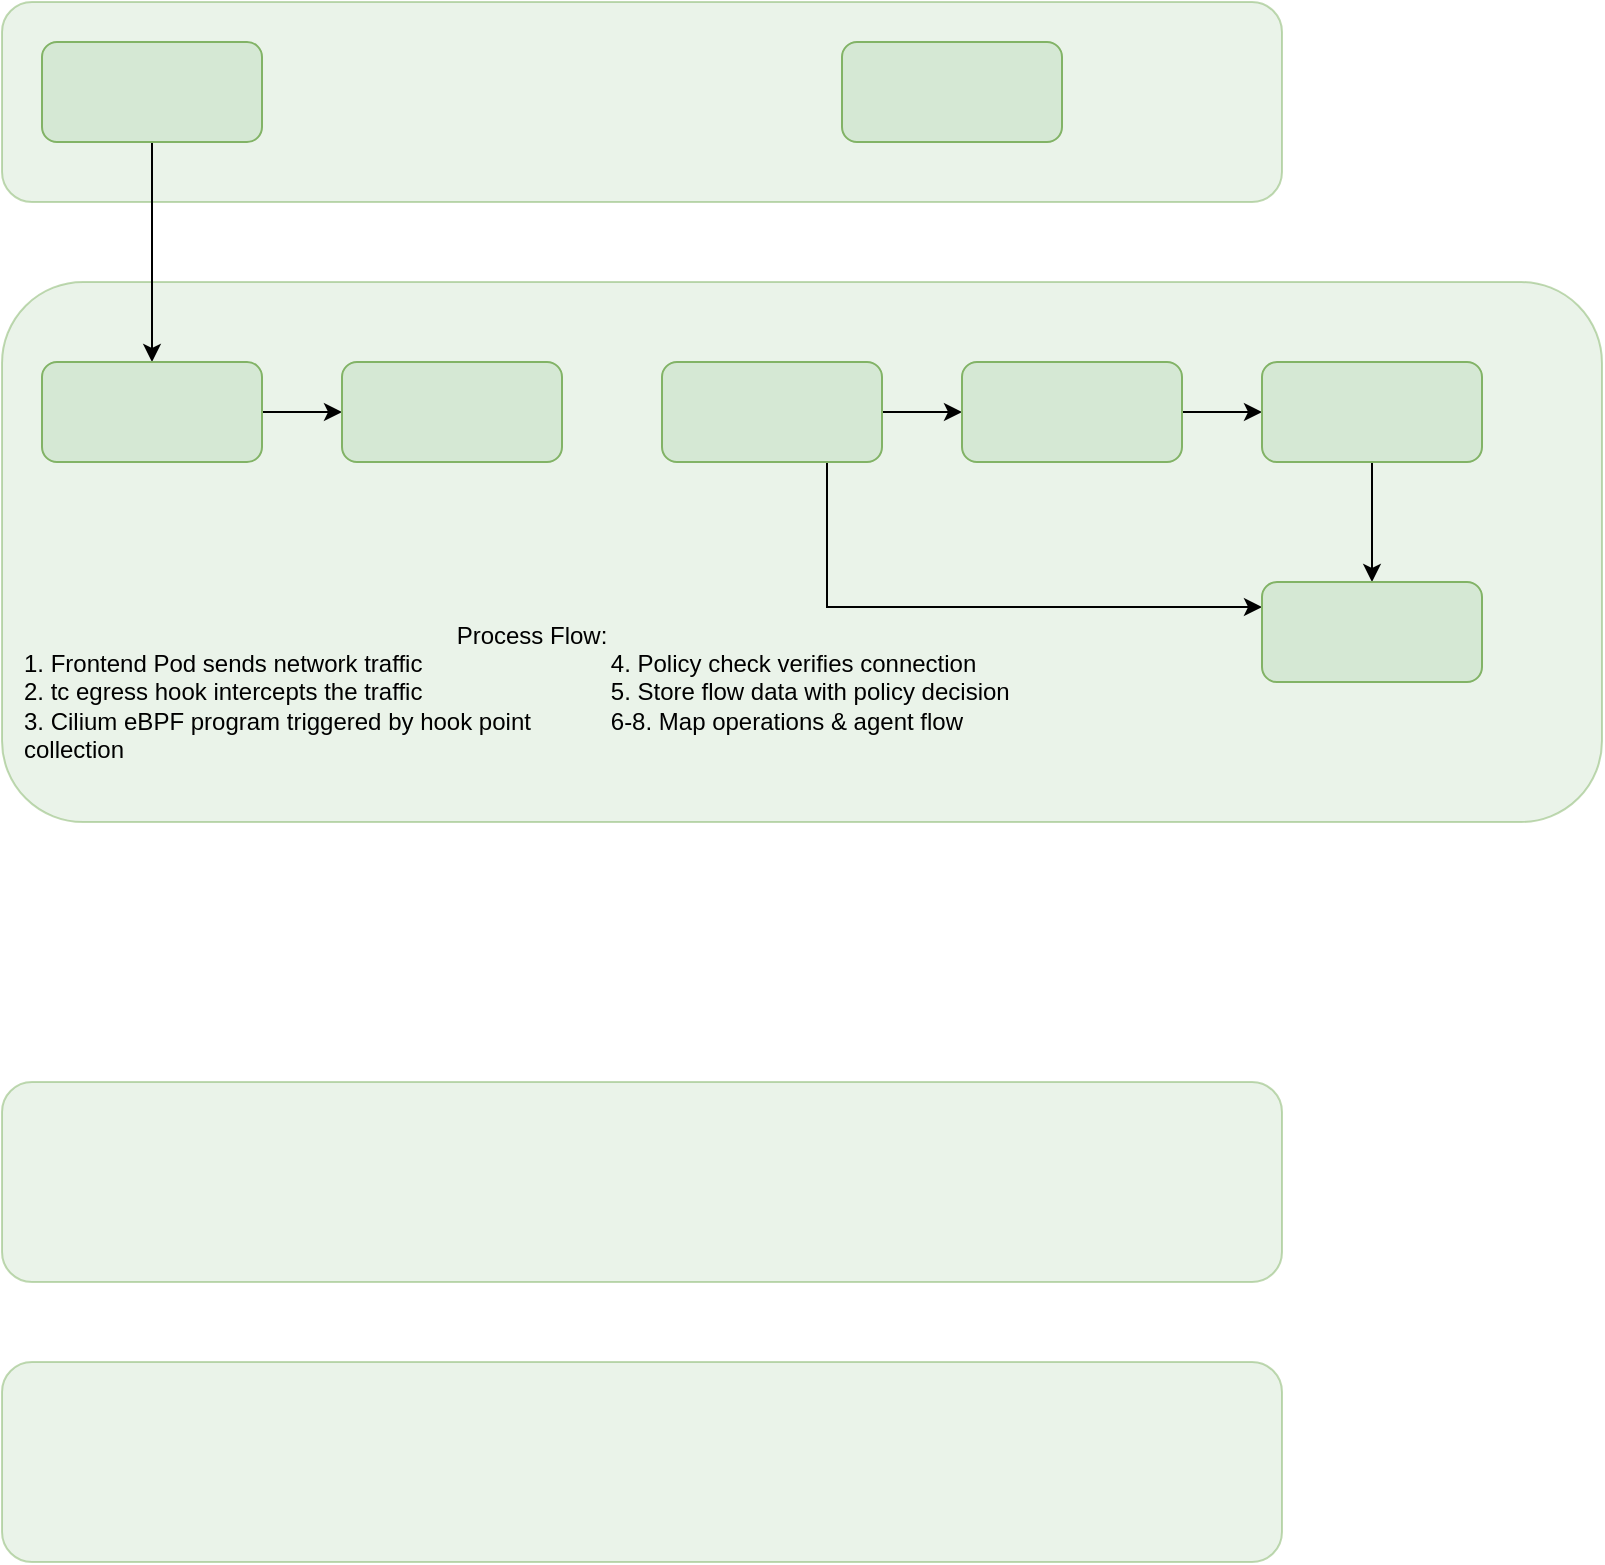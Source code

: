 <mxfile version="28.0.4">
  <diagram name="Page-1" id="CFkTU83PlunPRarvs-fn">
    <mxGraphModel dx="667" dy="533" grid="1" gridSize="10" guides="1" tooltips="1" connect="1" arrows="1" fold="1" page="1" pageScale="1" pageWidth="850" pageHeight="1100" math="0" shadow="0">
      <root>
        <mxCell id="0" />
        <mxCell id="1" parent="0" />
        <mxCell id="uTGP6NqTZdfKWgKjHSfX-2" value="" style="rounded=1;whiteSpace=wrap;html=1;fillColor=#d5e8d4;strokeColor=#82b366;glass=0;shadow=0;opacity=50;" parent="1" vertex="1">
          <mxGeometry x="20" y="240" width="800" height="270" as="geometry" />
        </mxCell>
        <mxCell id="t9Bq_UQ6VEND_BJtQZHo-1" value="" style="rounded=1;whiteSpace=wrap;html=1;fillColor=#d5e8d4;strokeColor=#82b366;glass=0;shadow=0;opacity=50;" parent="1" vertex="1">
          <mxGeometry x="20" y="100" width="640" height="100" as="geometry" />
        </mxCell>
        <mxCell id="BXnyXIVlkYdwDWb7RC4q-12" value="" style="edgeStyle=orthogonalEdgeStyle;rounded=0;orthogonalLoop=1;jettySize=auto;html=1;" edge="1" parent="1" source="t9Bq_UQ6VEND_BJtQZHo-2" target="BXnyXIVlkYdwDWb7RC4q-2">
          <mxGeometry relative="1" as="geometry" />
        </mxCell>
        <mxCell id="t9Bq_UQ6VEND_BJtQZHo-2" value="" style="rounded=1;whiteSpace=wrap;html=1;fillColor=#d5e8d4;strokeColor=#82b366;" parent="1" vertex="1">
          <mxGeometry x="40" y="120" width="110" height="50" as="geometry" />
        </mxCell>
        <mxCell id="uTGP6NqTZdfKWgKjHSfX-3" value="" style="rounded=1;whiteSpace=wrap;html=1;fillColor=#d5e8d4;strokeColor=#82b366;glass=0;shadow=0;opacity=50;" parent="1" vertex="1">
          <mxGeometry x="20" y="640" width="640" height="100" as="geometry" />
        </mxCell>
        <mxCell id="uTGP6NqTZdfKWgKjHSfX-4" value="" style="rounded=1;whiteSpace=wrap;html=1;fillColor=#d5e8d4;strokeColor=#82b366;glass=0;shadow=0;opacity=50;" parent="1" vertex="1">
          <mxGeometry x="20" y="780" width="640" height="100" as="geometry" />
        </mxCell>
        <mxCell id="BXnyXIVlkYdwDWb7RC4q-1" value="" style="rounded=1;whiteSpace=wrap;html=1;fillColor=#d5e8d4;strokeColor=#82b366;" vertex="1" parent="1">
          <mxGeometry x="440" y="120" width="110" height="50" as="geometry" />
        </mxCell>
        <mxCell id="BXnyXIVlkYdwDWb7RC4q-8" value="" style="edgeStyle=orthogonalEdgeStyle;rounded=0;orthogonalLoop=1;jettySize=auto;html=1;" edge="1" parent="1" source="BXnyXIVlkYdwDWb7RC4q-2" target="BXnyXIVlkYdwDWb7RC4q-3">
          <mxGeometry relative="1" as="geometry" />
        </mxCell>
        <mxCell id="BXnyXIVlkYdwDWb7RC4q-2" value="" style="rounded=1;whiteSpace=wrap;html=1;fillColor=#d5e8d4;strokeColor=#82b366;" vertex="1" parent="1">
          <mxGeometry x="40" y="280" width="110" height="50" as="geometry" />
        </mxCell>
        <mxCell id="BXnyXIVlkYdwDWb7RC4q-9" value="" style="edgeStyle=orthogonalEdgeStyle;rounded=0;orthogonalLoop=1;jettySize=auto;html=1;" edge="1" parent="1">
          <mxGeometry relative="1" as="geometry">
            <mxPoint x="190" y="320" as="sourcePoint" />
            <mxPoint x="240" y="320" as="targetPoint" />
          </mxGeometry>
        </mxCell>
        <mxCell id="BXnyXIVlkYdwDWb7RC4q-3" value="" style="rounded=1;whiteSpace=wrap;html=1;fillColor=#d5e8d4;strokeColor=#82b366;" vertex="1" parent="1">
          <mxGeometry x="190" y="280" width="110" height="50" as="geometry" />
        </mxCell>
        <mxCell id="BXnyXIVlkYdwDWb7RC4q-10" value="" style="edgeStyle=orthogonalEdgeStyle;rounded=0;orthogonalLoop=1;jettySize=auto;html=1;" edge="1" parent="1" source="BXnyXIVlkYdwDWb7RC4q-4" target="BXnyXIVlkYdwDWb7RC4q-5">
          <mxGeometry relative="1" as="geometry" />
        </mxCell>
        <mxCell id="BXnyXIVlkYdwDWb7RC4q-16" style="edgeStyle=orthogonalEdgeStyle;rounded=0;orthogonalLoop=1;jettySize=auto;html=1;exitX=0.75;exitY=1;exitDx=0;exitDy=0;entryX=0;entryY=0.25;entryDx=0;entryDy=0;" edge="1" parent="1" source="BXnyXIVlkYdwDWb7RC4q-4" target="BXnyXIVlkYdwDWb7RC4q-7">
          <mxGeometry relative="1" as="geometry" />
        </mxCell>
        <mxCell id="BXnyXIVlkYdwDWb7RC4q-4" value="" style="rounded=1;whiteSpace=wrap;html=1;fillColor=#d5e8d4;strokeColor=#82b366;" vertex="1" parent="1">
          <mxGeometry x="350" y="280" width="110" height="50" as="geometry" />
        </mxCell>
        <mxCell id="BXnyXIVlkYdwDWb7RC4q-11" value="" style="edgeStyle=orthogonalEdgeStyle;rounded=0;orthogonalLoop=1;jettySize=auto;html=1;" edge="1" parent="1" source="BXnyXIVlkYdwDWb7RC4q-5" target="BXnyXIVlkYdwDWb7RC4q-6">
          <mxGeometry relative="1" as="geometry" />
        </mxCell>
        <mxCell id="BXnyXIVlkYdwDWb7RC4q-5" value="" style="rounded=1;whiteSpace=wrap;html=1;fillColor=#d5e8d4;strokeColor=#82b366;" vertex="1" parent="1">
          <mxGeometry x="500" y="280" width="110" height="50" as="geometry" />
        </mxCell>
        <mxCell id="BXnyXIVlkYdwDWb7RC4q-13" value="" style="edgeStyle=orthogonalEdgeStyle;rounded=0;orthogonalLoop=1;jettySize=auto;html=1;" edge="1" parent="1" source="BXnyXIVlkYdwDWb7RC4q-6" target="BXnyXIVlkYdwDWb7RC4q-7">
          <mxGeometry relative="1" as="geometry" />
        </mxCell>
        <mxCell id="BXnyXIVlkYdwDWb7RC4q-6" value="" style="rounded=1;whiteSpace=wrap;html=1;fillColor=#d5e8d4;strokeColor=#82b366;" vertex="1" parent="1">
          <mxGeometry x="650" y="280" width="110" height="50" as="geometry" />
        </mxCell>
        <mxCell id="BXnyXIVlkYdwDWb7RC4q-7" value="" style="rounded=1;whiteSpace=wrap;html=1;fillColor=#d5e8d4;strokeColor=#82b366;" vertex="1" parent="1">
          <mxGeometry x="650" y="390" width="110" height="50" as="geometry" />
        </mxCell>
        <mxCell id="BXnyXIVlkYdwDWb7RC4q-22" value="&lt;div&gt;&lt;div&gt;Process Flow:&lt;/div&gt;&lt;div style=&quot;text-align: left;&quot;&gt;&lt;span style=&quot;background-color: transparent; color: light-dark(rgb(0, 0, 0), rgb(255, 255, 255));&quot;&gt;1. Frontend Pod sends network traffic&amp;nbsp;&lt;span style=&quot;white-space: pre;&quot;&gt;&#x9;&lt;/span&gt;&lt;span style=&quot;white-space: pre;&quot;&gt;&#x9;&lt;/span&gt;&lt;span style=&quot;white-space: pre;&quot;&gt;&#x9;&lt;/span&gt;&lt;span style=&quot;white-space: pre;&quot;&gt;&#x9;&lt;/span&gt;&lt;/span&gt;&lt;span style=&quot;background-color: transparent; color: light-dark(rgb(0, 0, 0), rgb(255, 255, 255));&quot;&gt;4. Policy check verifies connection&lt;/span&gt;&lt;/div&gt;&lt;blockquote style=&quot;margin: 0px 0px 0px 40px; border: none; padding: 0px;&quot;&gt;&lt;blockquote style=&quot;margin: 0px 0px 0px 40px; border: none; padding: 0px;&quot;&gt;&lt;blockquote style=&quot;margin: 0px 0px 0px 40px; border: none; padding: 0px;&quot;&gt;&lt;blockquote style=&quot;margin: 0px 0px 0px 40px; border: none; padding: 0px;&quot;&gt;&lt;blockquote style=&quot;margin: 0px 0px 0px 40px; border: none; padding: 0px;&quot;&gt;&lt;blockquote style=&quot;margin: 0px 0px 0px 40px; border: none; padding: 0px;&quot;&gt;&lt;blockquote style=&quot;margin: 0px 0px 0px 40px; border: none; padding: 0px;&quot;&gt;&lt;div&gt;&lt;/div&gt;&lt;/blockquote&gt;&lt;/blockquote&gt;&lt;/blockquote&gt;&lt;/blockquote&gt;&lt;/blockquote&gt;&lt;/blockquote&gt;&lt;/blockquote&gt;&lt;div style=&quot;text-align: left;&quot;&gt;2. tc egress hook intercepts the traffic&amp;nbsp;&lt;span style=&quot;white-space: pre;&quot;&gt;&#x9;&lt;/span&gt;&lt;span style=&quot;white-space: pre;&quot;&gt;&#x9;&lt;/span&gt;&lt;span style=&quot;white-space: pre;&quot;&gt;&#x9;&lt;/span&gt;&lt;span style=&quot;white-space: pre;&quot;&gt;&#x9;&lt;/span&gt;&lt;span style=&quot;background-color: transparent; color: light-dark(rgb(0, 0, 0), rgb(255, 255, 255));&quot;&gt;5. Store flow data with policy decision&lt;/span&gt;&lt;/div&gt;&lt;div style=&quot;text-align: left;&quot;&gt;3. Cilium eBPF program triggered by hook point&amp;nbsp;&lt;span style=&quot;white-space: pre;&quot;&gt;&#x9;&lt;/span&gt;&lt;span style=&quot;white-space: pre;&quot;&gt;&#x9;&lt;/span&gt;&lt;span style=&quot;background-color: transparent; color: light-dark(rgb(0, 0, 0), rgb(255, 255, 255));&quot;&gt;6-8. Map operations &amp;amp; agent flow collection&lt;/span&gt;&lt;/div&gt;&lt;/div&gt;" style="text;html=1;align=center;verticalAlign=middle;whiteSpace=wrap;rounded=0;" vertex="1" parent="1">
          <mxGeometry x="30" y="380" width="510" height="130" as="geometry" />
        </mxCell>
      </root>
    </mxGraphModel>
  </diagram>
</mxfile>
